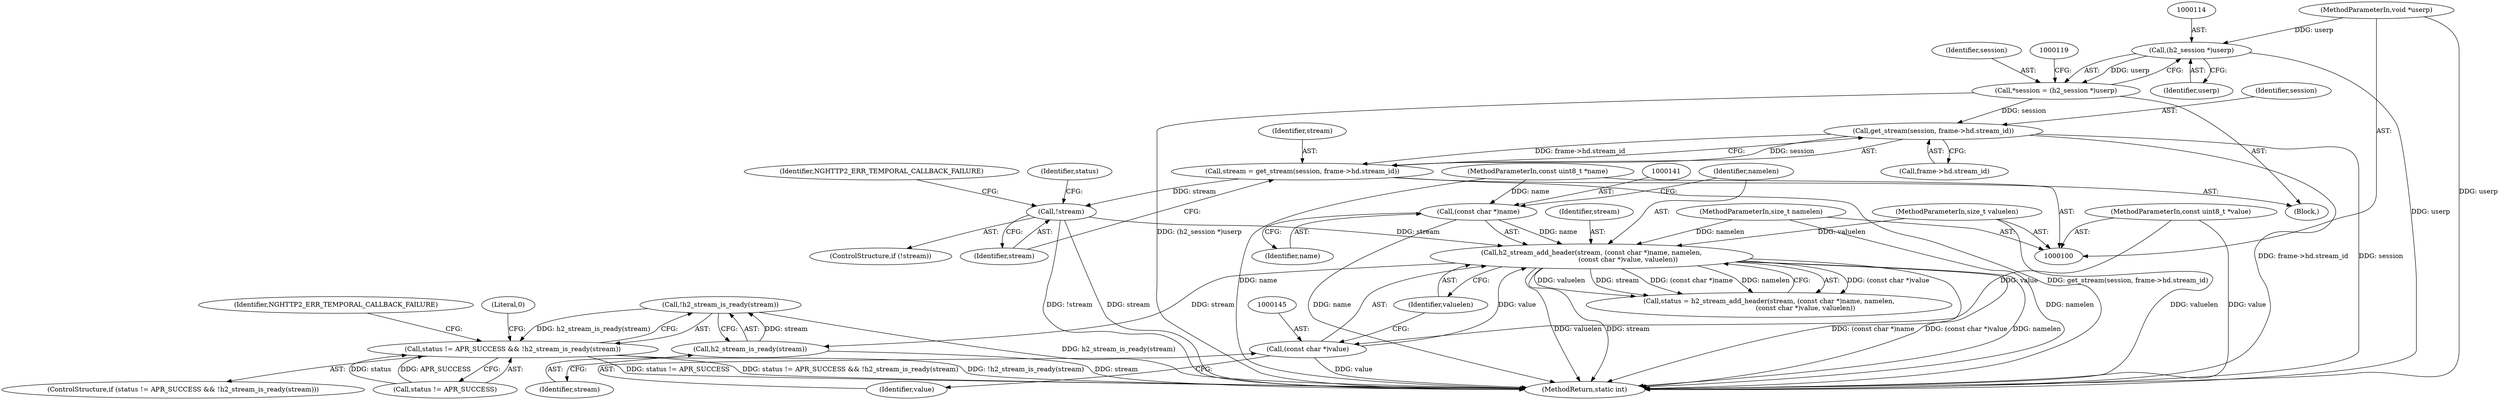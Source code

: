 digraph "1_httpd_29c63b786ae028d82405421585e91283c8fa0da3@API" {
"1000153" [label="(Call,!h2_stream_is_ready(stream))"];
"1000154" [label="(Call,h2_stream_is_ready(stream))"];
"1000138" [label="(Call,h2_stream_add_header(stream, (const char *)name, namelen,\n                                   (const char *)value, valuelen))"];
"1000131" [label="(Call,!stream)"];
"1000121" [label="(Call,stream = get_stream(session, frame->hd.stream_id))"];
"1000123" [label="(Call,get_stream(session, frame->hd.stream_id))"];
"1000111" [label="(Call,*session = (h2_session *)userp)"];
"1000113" [label="(Call,(h2_session *)userp)"];
"1000108" [label="(MethodParameterIn,void *userp)"];
"1000140" [label="(Call,(const char *)name)"];
"1000103" [label="(MethodParameterIn,const uint8_t *name)"];
"1000104" [label="(MethodParameterIn,size_t namelen)"];
"1000144" [label="(Call,(const char *)value)"];
"1000105" [label="(MethodParameterIn,const uint8_t *value)"];
"1000106" [label="(MethodParameterIn,size_t valuelen)"];
"1000149" [label="(Call,status != APR_SUCCESS && !h2_stream_is_ready(stream))"];
"1000139" [label="(Identifier,stream)"];
"1000122" [label="(Identifier,stream)"];
"1000130" [label="(ControlStructure,if (!stream))"];
"1000137" [label="(Identifier,status)"];
"1000143" [label="(Identifier,namelen)"];
"1000155" [label="(Identifier,stream)"];
"1000104" [label="(MethodParameterIn,size_t namelen)"];
"1000111" [label="(Call,*session = (h2_session *)userp)"];
"1000109" [label="(Block,)"];
"1000140" [label="(Call,(const char *)name)"];
"1000113" [label="(Call,(h2_session *)userp)"];
"1000161" [label="(MethodReturn,static int)"];
"1000142" [label="(Identifier,name)"];
"1000136" [label="(Call,status = h2_stream_add_header(stream, (const char *)name, namelen,\n                                   (const char *)value, valuelen))"];
"1000138" [label="(Call,h2_stream_add_header(stream, (const char *)name, namelen,\n                                   (const char *)value, valuelen))"];
"1000135" [label="(Identifier,NGHTTP2_ERR_TEMPORAL_CALLBACK_FAILURE)"];
"1000147" [label="(Identifier,valuelen)"];
"1000108" [label="(MethodParameterIn,void *userp)"];
"1000148" [label="(ControlStructure,if (status != APR_SUCCESS && !h2_stream_is_ready(stream)))"];
"1000160" [label="(Literal,0)"];
"1000146" [label="(Identifier,value)"];
"1000124" [label="(Identifier,session)"];
"1000153" [label="(Call,!h2_stream_is_ready(stream))"];
"1000131" [label="(Call,!stream)"];
"1000125" [label="(Call,frame->hd.stream_id)"];
"1000112" [label="(Identifier,session)"];
"1000103" [label="(MethodParameterIn,const uint8_t *name)"];
"1000106" [label="(MethodParameterIn,size_t valuelen)"];
"1000149" [label="(Call,status != APR_SUCCESS && !h2_stream_is_ready(stream))"];
"1000154" [label="(Call,h2_stream_is_ready(stream))"];
"1000115" [label="(Identifier,userp)"];
"1000132" [label="(Identifier,stream)"];
"1000105" [label="(MethodParameterIn,const uint8_t *value)"];
"1000150" [label="(Call,status != APR_SUCCESS)"];
"1000158" [label="(Identifier,NGHTTP2_ERR_TEMPORAL_CALLBACK_FAILURE)"];
"1000121" [label="(Call,stream = get_stream(session, frame->hd.stream_id))"];
"1000123" [label="(Call,get_stream(session, frame->hd.stream_id))"];
"1000144" [label="(Call,(const char *)value)"];
"1000153" -> "1000149"  [label="AST: "];
"1000153" -> "1000154"  [label="CFG: "];
"1000154" -> "1000153"  [label="AST: "];
"1000149" -> "1000153"  [label="CFG: "];
"1000153" -> "1000161"  [label="DDG: h2_stream_is_ready(stream)"];
"1000153" -> "1000149"  [label="DDG: h2_stream_is_ready(stream)"];
"1000154" -> "1000153"  [label="DDG: stream"];
"1000154" -> "1000155"  [label="CFG: "];
"1000155" -> "1000154"  [label="AST: "];
"1000154" -> "1000161"  [label="DDG: stream"];
"1000138" -> "1000154"  [label="DDG: stream"];
"1000138" -> "1000136"  [label="AST: "];
"1000138" -> "1000147"  [label="CFG: "];
"1000139" -> "1000138"  [label="AST: "];
"1000140" -> "1000138"  [label="AST: "];
"1000143" -> "1000138"  [label="AST: "];
"1000144" -> "1000138"  [label="AST: "];
"1000147" -> "1000138"  [label="AST: "];
"1000136" -> "1000138"  [label="CFG: "];
"1000138" -> "1000161"  [label="DDG: stream"];
"1000138" -> "1000161"  [label="DDG: (const char *)name"];
"1000138" -> "1000161"  [label="DDG: (const char *)value"];
"1000138" -> "1000161"  [label="DDG: namelen"];
"1000138" -> "1000161"  [label="DDG: valuelen"];
"1000138" -> "1000136"  [label="DDG: (const char *)value"];
"1000138" -> "1000136"  [label="DDG: valuelen"];
"1000138" -> "1000136"  [label="DDG: stream"];
"1000138" -> "1000136"  [label="DDG: (const char *)name"];
"1000138" -> "1000136"  [label="DDG: namelen"];
"1000131" -> "1000138"  [label="DDG: stream"];
"1000140" -> "1000138"  [label="DDG: name"];
"1000104" -> "1000138"  [label="DDG: namelen"];
"1000144" -> "1000138"  [label="DDG: value"];
"1000106" -> "1000138"  [label="DDG: valuelen"];
"1000131" -> "1000130"  [label="AST: "];
"1000131" -> "1000132"  [label="CFG: "];
"1000132" -> "1000131"  [label="AST: "];
"1000135" -> "1000131"  [label="CFG: "];
"1000137" -> "1000131"  [label="CFG: "];
"1000131" -> "1000161"  [label="DDG: stream"];
"1000131" -> "1000161"  [label="DDG: !stream"];
"1000121" -> "1000131"  [label="DDG: stream"];
"1000121" -> "1000109"  [label="AST: "];
"1000121" -> "1000123"  [label="CFG: "];
"1000122" -> "1000121"  [label="AST: "];
"1000123" -> "1000121"  [label="AST: "];
"1000132" -> "1000121"  [label="CFG: "];
"1000121" -> "1000161"  [label="DDG: get_stream(session, frame->hd.stream_id)"];
"1000123" -> "1000121"  [label="DDG: session"];
"1000123" -> "1000121"  [label="DDG: frame->hd.stream_id"];
"1000123" -> "1000125"  [label="CFG: "];
"1000124" -> "1000123"  [label="AST: "];
"1000125" -> "1000123"  [label="AST: "];
"1000123" -> "1000161"  [label="DDG: frame->hd.stream_id"];
"1000123" -> "1000161"  [label="DDG: session"];
"1000111" -> "1000123"  [label="DDG: session"];
"1000111" -> "1000109"  [label="AST: "];
"1000111" -> "1000113"  [label="CFG: "];
"1000112" -> "1000111"  [label="AST: "];
"1000113" -> "1000111"  [label="AST: "];
"1000119" -> "1000111"  [label="CFG: "];
"1000111" -> "1000161"  [label="DDG: (h2_session *)userp"];
"1000113" -> "1000111"  [label="DDG: userp"];
"1000113" -> "1000115"  [label="CFG: "];
"1000114" -> "1000113"  [label="AST: "];
"1000115" -> "1000113"  [label="AST: "];
"1000113" -> "1000161"  [label="DDG: userp"];
"1000108" -> "1000113"  [label="DDG: userp"];
"1000108" -> "1000100"  [label="AST: "];
"1000108" -> "1000161"  [label="DDG: userp"];
"1000140" -> "1000142"  [label="CFG: "];
"1000141" -> "1000140"  [label="AST: "];
"1000142" -> "1000140"  [label="AST: "];
"1000143" -> "1000140"  [label="CFG: "];
"1000140" -> "1000161"  [label="DDG: name"];
"1000103" -> "1000140"  [label="DDG: name"];
"1000103" -> "1000100"  [label="AST: "];
"1000103" -> "1000161"  [label="DDG: name"];
"1000104" -> "1000100"  [label="AST: "];
"1000104" -> "1000161"  [label="DDG: namelen"];
"1000144" -> "1000146"  [label="CFG: "];
"1000145" -> "1000144"  [label="AST: "];
"1000146" -> "1000144"  [label="AST: "];
"1000147" -> "1000144"  [label="CFG: "];
"1000144" -> "1000161"  [label="DDG: value"];
"1000105" -> "1000144"  [label="DDG: value"];
"1000105" -> "1000100"  [label="AST: "];
"1000105" -> "1000161"  [label="DDG: value"];
"1000106" -> "1000100"  [label="AST: "];
"1000106" -> "1000161"  [label="DDG: valuelen"];
"1000149" -> "1000148"  [label="AST: "];
"1000149" -> "1000150"  [label="CFG: "];
"1000150" -> "1000149"  [label="AST: "];
"1000158" -> "1000149"  [label="CFG: "];
"1000160" -> "1000149"  [label="CFG: "];
"1000149" -> "1000161"  [label="DDG: status != APR_SUCCESS && !h2_stream_is_ready(stream)"];
"1000149" -> "1000161"  [label="DDG: !h2_stream_is_ready(stream)"];
"1000149" -> "1000161"  [label="DDG: status != APR_SUCCESS"];
"1000150" -> "1000149"  [label="DDG: status"];
"1000150" -> "1000149"  [label="DDG: APR_SUCCESS"];
}
